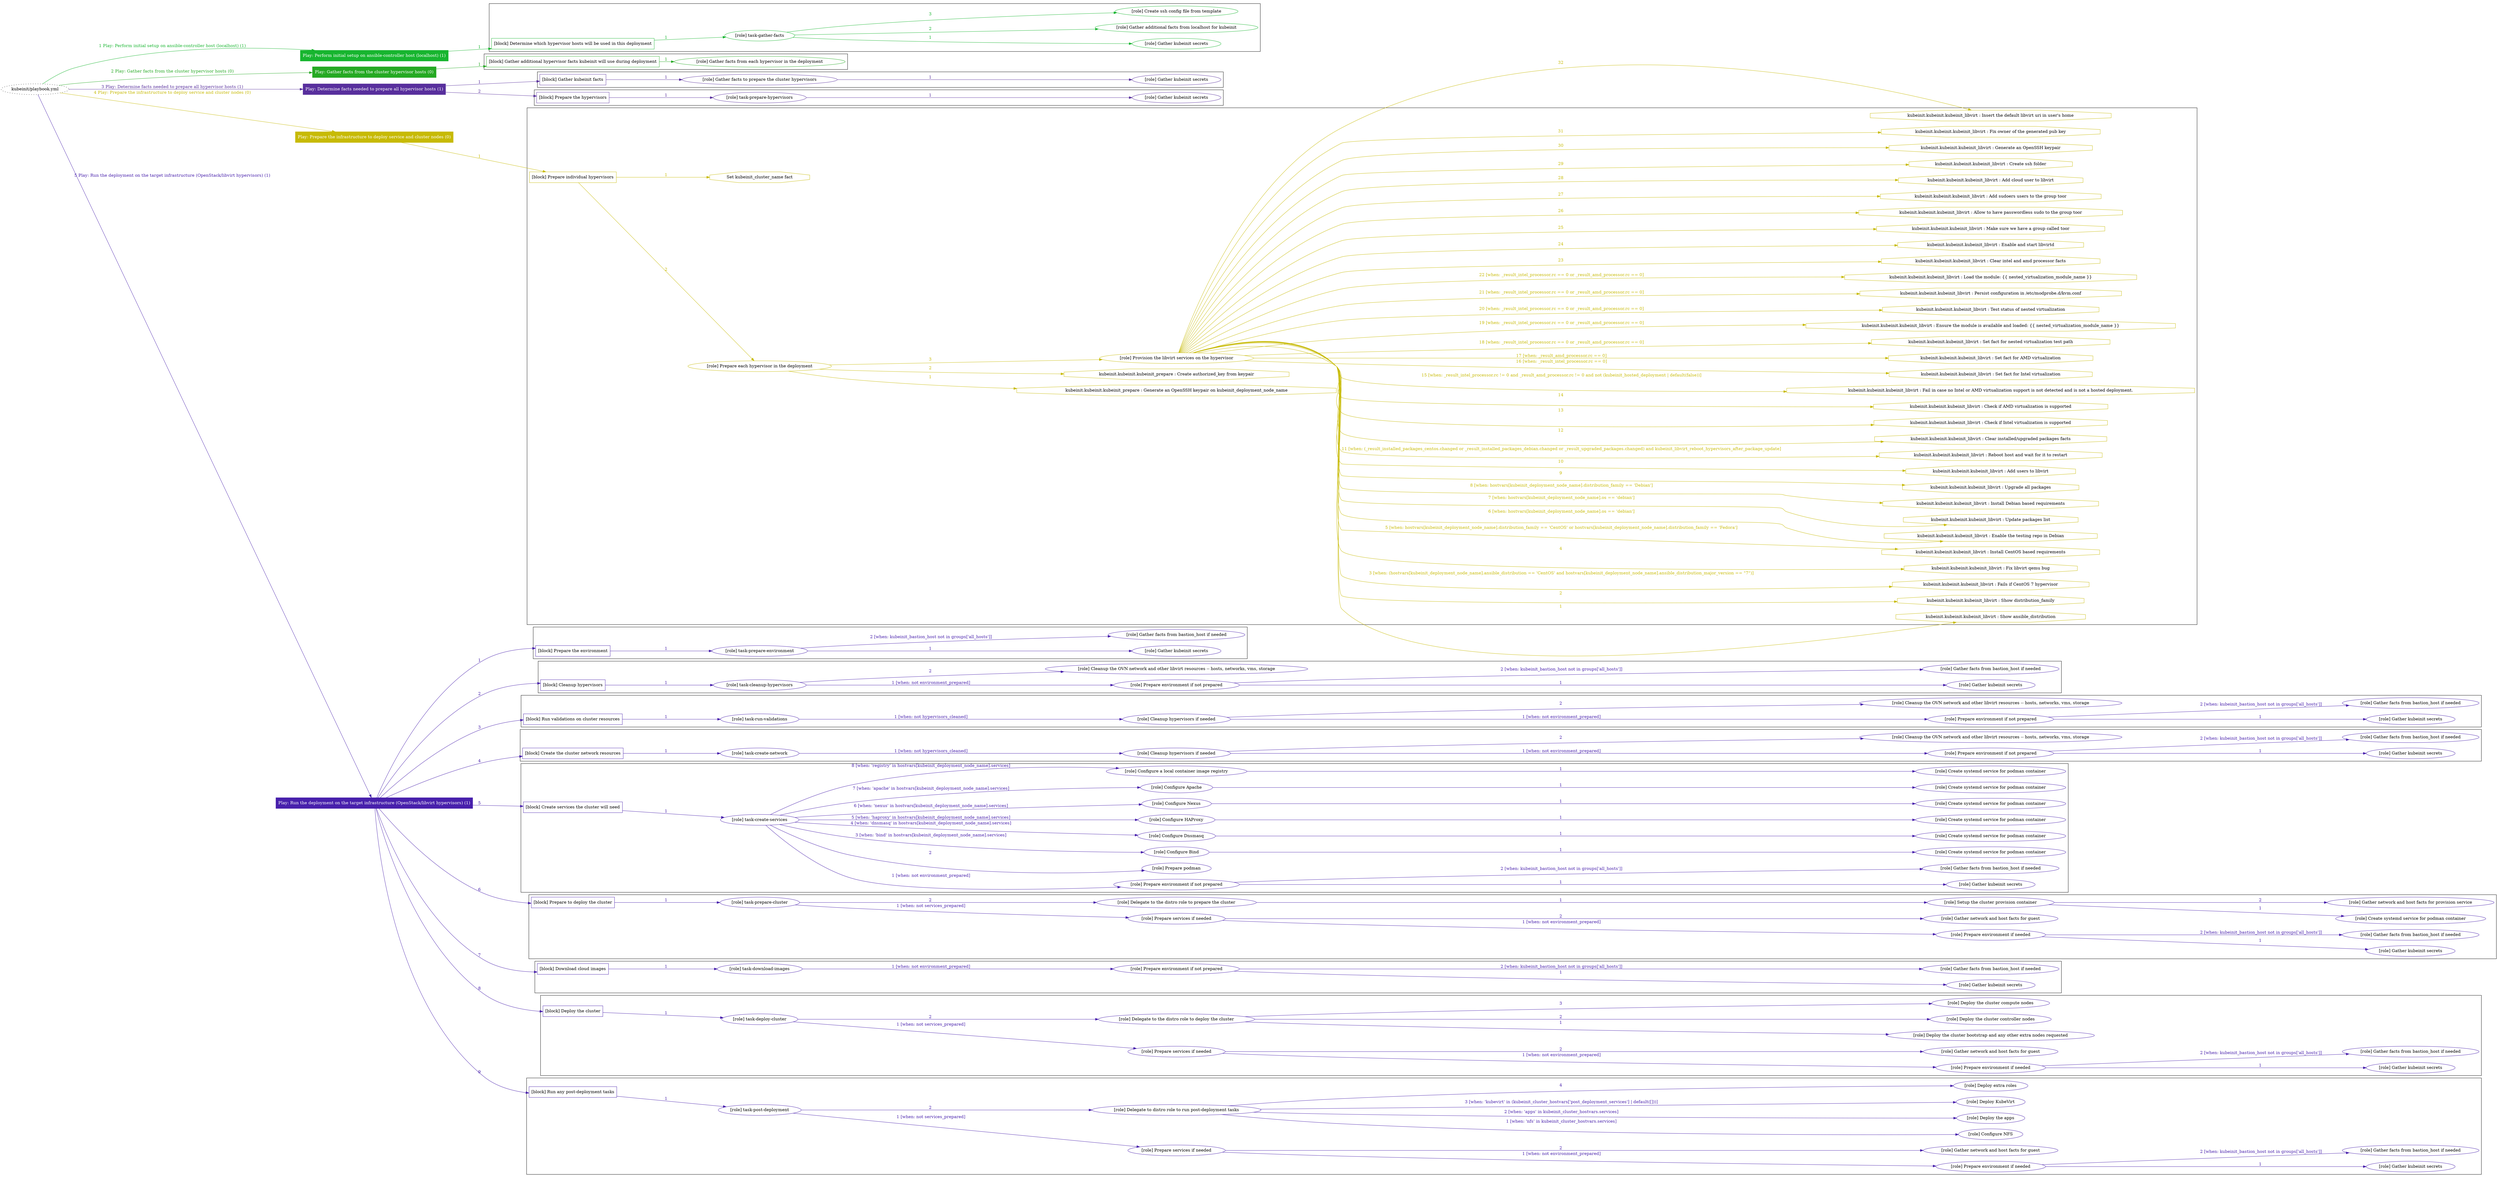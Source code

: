 digraph {
	graph [concentrate=true ordering=in rankdir=LR ratio=fill]
	edge [esep=5 sep=10]
	"kubeinit/playbook.yml" [URL="/home/runner/work/kubeinit/kubeinit/kubeinit/playbook.yml" id=playbook_66ae6f13 style=dotted]
	"kubeinit/playbook.yml" -> play_48082642 [label="1 Play: Perform initial setup on ansible-controller host (localhost) (1)" color="#17b52f" fontcolor="#17b52f" id=edge_play_48082642 labeltooltip="1 Play: Perform initial setup on ansible-controller host (localhost) (1)" tooltip="1 Play: Perform initial setup on ansible-controller host (localhost) (1)"]
	subgraph "Play: Perform initial setup on ansible-controller host (localhost) (1)" {
		play_48082642 [label="Play: Perform initial setup on ansible-controller host (localhost) (1)" URL="/home/runner/work/kubeinit/kubeinit/kubeinit/playbook.yml" color="#17b52f" fontcolor="#ffffff" id=play_48082642 shape=box style=filled tooltip=localhost]
		play_48082642 -> block_2ab8d8fc [label=1 color="#17b52f" fontcolor="#17b52f" id=edge_block_2ab8d8fc labeltooltip=1 tooltip=1]
		subgraph cluster_block_2ab8d8fc {
			block_2ab8d8fc [label="[block] Determine which hypervisor hosts will be used in this deployment" URL="/home/runner/work/kubeinit/kubeinit/kubeinit/playbook.yml" color="#17b52f" id=block_2ab8d8fc labeltooltip="Determine which hypervisor hosts will be used in this deployment" shape=box tooltip="Determine which hypervisor hosts will be used in this deployment"]
			block_2ab8d8fc -> role_b7639bf4 [label="1 " color="#17b52f" fontcolor="#17b52f" id=edge_role_b7639bf4 labeltooltip="1 " tooltip="1 "]
			subgraph "task-gather-facts" {
				role_b7639bf4 [label="[role] task-gather-facts" URL="/home/runner/work/kubeinit/kubeinit/kubeinit/playbook.yml" color="#17b52f" id=role_b7639bf4 tooltip="task-gather-facts"]
				role_b7639bf4 -> role_43fc44ef [label="1 " color="#17b52f" fontcolor="#17b52f" id=edge_role_43fc44ef labeltooltip="1 " tooltip="1 "]
				subgraph "Gather kubeinit secrets" {
					role_43fc44ef [label="[role] Gather kubeinit secrets" URL="/home/runner/.ansible/collections/ansible_collections/kubeinit/kubeinit/roles/kubeinit_prepare/tasks/build_hypervisors_group.yml" color="#17b52f" id=role_43fc44ef tooltip="Gather kubeinit secrets"]
				}
				role_b7639bf4 -> role_9e3dd78d [label="2 " color="#17b52f" fontcolor="#17b52f" id=edge_role_9e3dd78d labeltooltip="2 " tooltip="2 "]
				subgraph "Gather additional facts from localhost for kubeinit" {
					role_9e3dd78d [label="[role] Gather additional facts from localhost for kubeinit" URL="/home/runner/.ansible/collections/ansible_collections/kubeinit/kubeinit/roles/kubeinit_prepare/tasks/build_hypervisors_group.yml" color="#17b52f" id=role_9e3dd78d tooltip="Gather additional facts from localhost for kubeinit"]
				}
				role_b7639bf4 -> role_12bfaed8 [label="3 " color="#17b52f" fontcolor="#17b52f" id=edge_role_12bfaed8 labeltooltip="3 " tooltip="3 "]
				subgraph "Create ssh config file from template" {
					role_12bfaed8 [label="[role] Create ssh config file from template" URL="/home/runner/.ansible/collections/ansible_collections/kubeinit/kubeinit/roles/kubeinit_prepare/tasks/build_hypervisors_group.yml" color="#17b52f" id=role_12bfaed8 tooltip="Create ssh config file from template"]
				}
			}
		}
	}
	"kubeinit/playbook.yml" -> play_1b7c6b4b [label="2 Play: Gather facts from the cluster hypervisor hosts (0)" color="#25a923" fontcolor="#25a923" id=edge_play_1b7c6b4b labeltooltip="2 Play: Gather facts from the cluster hypervisor hosts (0)" tooltip="2 Play: Gather facts from the cluster hypervisor hosts (0)"]
	subgraph "Play: Gather facts from the cluster hypervisor hosts (0)" {
		play_1b7c6b4b [label="Play: Gather facts from the cluster hypervisor hosts (0)" URL="/home/runner/work/kubeinit/kubeinit/kubeinit/playbook.yml" color="#25a923" fontcolor="#ffffff" id=play_1b7c6b4b shape=box style=filled tooltip="Play: Gather facts from the cluster hypervisor hosts (0)"]
		play_1b7c6b4b -> block_70c1ba28 [label=1 color="#25a923" fontcolor="#25a923" id=edge_block_70c1ba28 labeltooltip=1 tooltip=1]
		subgraph cluster_block_70c1ba28 {
			block_70c1ba28 [label="[block] Gather additional hypervisor facts kubeinit will use during deployment" URL="/home/runner/work/kubeinit/kubeinit/kubeinit/playbook.yml" color="#25a923" id=block_70c1ba28 labeltooltip="Gather additional hypervisor facts kubeinit will use during deployment" shape=box tooltip="Gather additional hypervisor facts kubeinit will use during deployment"]
			block_70c1ba28 -> role_36f8f74f [label="1 " color="#25a923" fontcolor="#25a923" id=edge_role_36f8f74f labeltooltip="1 " tooltip="1 "]
			subgraph "Gather facts from each hypervisor in the deployment" {
				role_36f8f74f [label="[role] Gather facts from each hypervisor in the deployment" URL="/home/runner/work/kubeinit/kubeinit/kubeinit/playbook.yml" color="#25a923" id=role_36f8f74f tooltip="Gather facts from each hypervisor in the deployment"]
			}
		}
	}
	"kubeinit/playbook.yml" -> play_f5302e80 [label="3 Play: Determine facts needed to prepare all hypervisor hosts (1)" color="#582f9d" fontcolor="#582f9d" id=edge_play_f5302e80 labeltooltip="3 Play: Determine facts needed to prepare all hypervisor hosts (1)" tooltip="3 Play: Determine facts needed to prepare all hypervisor hosts (1)"]
	subgraph "Play: Determine facts needed to prepare all hypervisor hosts (1)" {
		play_f5302e80 [label="Play: Determine facts needed to prepare all hypervisor hosts (1)" URL="/home/runner/work/kubeinit/kubeinit/kubeinit/playbook.yml" color="#582f9d" fontcolor="#ffffff" id=play_f5302e80 shape=box style=filled tooltip=localhost]
		play_f5302e80 -> block_0b84402d [label=1 color="#582f9d" fontcolor="#582f9d" id=edge_block_0b84402d labeltooltip=1 tooltip=1]
		subgraph cluster_block_0b84402d {
			block_0b84402d [label="[block] Gather kubeinit facts" URL="/home/runner/work/kubeinit/kubeinit/kubeinit/playbook.yml" color="#582f9d" id=block_0b84402d labeltooltip="Gather kubeinit facts" shape=box tooltip="Gather kubeinit facts"]
			block_0b84402d -> role_07a7ecbc [label="1 " color="#582f9d" fontcolor="#582f9d" id=edge_role_07a7ecbc labeltooltip="1 " tooltip="1 "]
			subgraph "Gather facts to prepare the cluster hypervisors" {
				role_07a7ecbc [label="[role] Gather facts to prepare the cluster hypervisors" URL="/home/runner/work/kubeinit/kubeinit/kubeinit/playbook.yml" color="#582f9d" id=role_07a7ecbc tooltip="Gather facts to prepare the cluster hypervisors"]
				role_07a7ecbc -> role_2c8131b2 [label="1 " color="#582f9d" fontcolor="#582f9d" id=edge_role_2c8131b2 labeltooltip="1 " tooltip="1 "]
				subgraph "Gather kubeinit secrets" {
					role_2c8131b2 [label="[role] Gather kubeinit secrets" URL="/home/runner/.ansible/collections/ansible_collections/kubeinit/kubeinit/roles/kubeinit_prepare/tasks/gather_kubeinit_facts.yml" color="#582f9d" id=role_2c8131b2 tooltip="Gather kubeinit secrets"]
				}
			}
		}
		play_f5302e80 -> block_f545b631 [label=2 color="#582f9d" fontcolor="#582f9d" id=edge_block_f545b631 labeltooltip=2 tooltip=2]
		subgraph cluster_block_f545b631 {
			block_f545b631 [label="[block] Prepare the hypervisors" URL="/home/runner/work/kubeinit/kubeinit/kubeinit/playbook.yml" color="#582f9d" id=block_f545b631 labeltooltip="Prepare the hypervisors" shape=box tooltip="Prepare the hypervisors"]
			block_f545b631 -> role_03b4e72d [label="1 " color="#582f9d" fontcolor="#582f9d" id=edge_role_03b4e72d labeltooltip="1 " tooltip="1 "]
			subgraph "task-prepare-hypervisors" {
				role_03b4e72d [label="[role] task-prepare-hypervisors" URL="/home/runner/work/kubeinit/kubeinit/kubeinit/playbook.yml" color="#582f9d" id=role_03b4e72d tooltip="task-prepare-hypervisors"]
				role_03b4e72d -> role_2c3fe329 [label="1 " color="#582f9d" fontcolor="#582f9d" id=edge_role_2c3fe329 labeltooltip="1 " tooltip="1 "]
				subgraph "Gather kubeinit secrets" {
					role_2c3fe329 [label="[role] Gather kubeinit secrets" URL="/home/runner/.ansible/collections/ansible_collections/kubeinit/kubeinit/roles/kubeinit_prepare/tasks/gather_kubeinit_facts.yml" color="#582f9d" id=role_2c3fe329 tooltip="Gather kubeinit secrets"]
				}
			}
		}
	}
	"kubeinit/playbook.yml" -> play_2bbdb2a0 [label="4 Play: Prepare the infrastructure to deploy service and cluster nodes (0)" color="#c7ba05" fontcolor="#c7ba05" id=edge_play_2bbdb2a0 labeltooltip="4 Play: Prepare the infrastructure to deploy service and cluster nodes (0)" tooltip="4 Play: Prepare the infrastructure to deploy service and cluster nodes (0)"]
	subgraph "Play: Prepare the infrastructure to deploy service and cluster nodes (0)" {
		play_2bbdb2a0 [label="Play: Prepare the infrastructure to deploy service and cluster nodes (0)" URL="/home/runner/work/kubeinit/kubeinit/kubeinit/playbook.yml" color="#c7ba05" fontcolor="#ffffff" id=play_2bbdb2a0 shape=box style=filled tooltip="Play: Prepare the infrastructure to deploy service and cluster nodes (0)"]
		play_2bbdb2a0 -> block_487685f0 [label=1 color="#c7ba05" fontcolor="#c7ba05" id=edge_block_487685f0 labeltooltip=1 tooltip=1]
		subgraph cluster_block_487685f0 {
			block_487685f0 [label="[block] Prepare individual hypervisors" URL="/home/runner/work/kubeinit/kubeinit/kubeinit/playbook.yml" color="#c7ba05" id=block_487685f0 labeltooltip="Prepare individual hypervisors" shape=box tooltip="Prepare individual hypervisors"]
			block_487685f0 -> role_25168513 [label="2 " color="#c7ba05" fontcolor="#c7ba05" id=edge_role_25168513 labeltooltip="2 " tooltip="2 "]
			subgraph "Prepare each hypervisor in the deployment" {
				role_25168513 [label="[role] Prepare each hypervisor in the deployment" URL="/home/runner/work/kubeinit/kubeinit/kubeinit/playbook.yml" color="#c7ba05" id=role_25168513 tooltip="Prepare each hypervisor in the deployment"]
				task_c00d2d2f [label="kubeinit.kubeinit.kubeinit_prepare : Generate an OpenSSH keypair on kubeinit_deployment_node_name" URL="/home/runner/.ansible/collections/ansible_collections/kubeinit/kubeinit/roles/kubeinit_prepare/tasks/prepare_hypervisor.yml" color="#c7ba05" id=task_c00d2d2f shape=octagon tooltip="kubeinit.kubeinit.kubeinit_prepare : Generate an OpenSSH keypair on kubeinit_deployment_node_name"]
				role_25168513 -> task_c00d2d2f [label="1 " color="#c7ba05" fontcolor="#c7ba05" id=edge_task_c00d2d2f labeltooltip="1 " tooltip="1 "]
				task_7a2ed008 [label="kubeinit.kubeinit.kubeinit_prepare : Create authorized_key from keypair" URL="/home/runner/.ansible/collections/ansible_collections/kubeinit/kubeinit/roles/kubeinit_prepare/tasks/prepare_hypervisor.yml" color="#c7ba05" id=task_7a2ed008 shape=octagon tooltip="kubeinit.kubeinit.kubeinit_prepare : Create authorized_key from keypair"]
				role_25168513 -> task_7a2ed008 [label="2 " color="#c7ba05" fontcolor="#c7ba05" id=edge_task_7a2ed008 labeltooltip="2 " tooltip="2 "]
				role_25168513 -> role_d5f3ed9b [label="3 " color="#c7ba05" fontcolor="#c7ba05" id=edge_role_d5f3ed9b labeltooltip="3 " tooltip="3 "]
				subgraph "Provision the libvirt services on the hypervisor" {
					role_d5f3ed9b [label="[role] Provision the libvirt services on the hypervisor" URL="/home/runner/.ansible/collections/ansible_collections/kubeinit/kubeinit/roles/kubeinit_prepare/tasks/prepare_hypervisor.yml" color="#c7ba05" id=role_d5f3ed9b tooltip="Provision the libvirt services on the hypervisor"]
					task_6d267c3b [label="kubeinit.kubeinit.kubeinit_libvirt : Show ansible_distribution" URL="/home/runner/.ansible/collections/ansible_collections/kubeinit/kubeinit/roles/kubeinit_libvirt/tasks/main.yml" color="#c7ba05" id=task_6d267c3b shape=octagon tooltip="kubeinit.kubeinit.kubeinit_libvirt : Show ansible_distribution"]
					role_d5f3ed9b -> task_6d267c3b [label="1 " color="#c7ba05" fontcolor="#c7ba05" id=edge_task_6d267c3b labeltooltip="1 " tooltip="1 "]
					task_70af2d64 [label="kubeinit.kubeinit.kubeinit_libvirt : Show distribution_family" URL="/home/runner/.ansible/collections/ansible_collections/kubeinit/kubeinit/roles/kubeinit_libvirt/tasks/main.yml" color="#c7ba05" id=task_70af2d64 shape=octagon tooltip="kubeinit.kubeinit.kubeinit_libvirt : Show distribution_family"]
					role_d5f3ed9b -> task_70af2d64 [label="2 " color="#c7ba05" fontcolor="#c7ba05" id=edge_task_70af2d64 labeltooltip="2 " tooltip="2 "]
					task_5cd27205 [label="kubeinit.kubeinit.kubeinit_libvirt : Fails if CentOS 7 hypervisor" URL="/home/runner/.ansible/collections/ansible_collections/kubeinit/kubeinit/roles/kubeinit_libvirt/tasks/main.yml" color="#c7ba05" id=task_5cd27205 shape=octagon tooltip="kubeinit.kubeinit.kubeinit_libvirt : Fails if CentOS 7 hypervisor"]
					role_d5f3ed9b -> task_5cd27205 [label="3 [when: (hostvars[kubeinit_deployment_node_name].ansible_distribution == 'CentOS' and hostvars[kubeinit_deployment_node_name].ansible_distribution_major_version == \"7\")]" color="#c7ba05" fontcolor="#c7ba05" id=edge_task_5cd27205 labeltooltip="3 [when: (hostvars[kubeinit_deployment_node_name].ansible_distribution == 'CentOS' and hostvars[kubeinit_deployment_node_name].ansible_distribution_major_version == \"7\")]" tooltip="3 [when: (hostvars[kubeinit_deployment_node_name].ansible_distribution == 'CentOS' and hostvars[kubeinit_deployment_node_name].ansible_distribution_major_version == \"7\")]"]
					task_fa8bb585 [label="kubeinit.kubeinit.kubeinit_libvirt : Fix libvirt qemu bug" URL="/home/runner/.ansible/collections/ansible_collections/kubeinit/kubeinit/roles/kubeinit_libvirt/tasks/main.yml" color="#c7ba05" id=task_fa8bb585 shape=octagon tooltip="kubeinit.kubeinit.kubeinit_libvirt : Fix libvirt qemu bug"]
					role_d5f3ed9b -> task_fa8bb585 [label="4 " color="#c7ba05" fontcolor="#c7ba05" id=edge_task_fa8bb585 labeltooltip="4 " tooltip="4 "]
					task_1e1f0e91 [label="kubeinit.kubeinit.kubeinit_libvirt : Install CentOS based requirements" URL="/home/runner/.ansible/collections/ansible_collections/kubeinit/kubeinit/roles/kubeinit_libvirt/tasks/main.yml" color="#c7ba05" id=task_1e1f0e91 shape=octagon tooltip="kubeinit.kubeinit.kubeinit_libvirt : Install CentOS based requirements"]
					role_d5f3ed9b -> task_1e1f0e91 [label="5 [when: hostvars[kubeinit_deployment_node_name].distribution_family == 'CentOS' or hostvars[kubeinit_deployment_node_name].distribution_family == 'Fedora']" color="#c7ba05" fontcolor="#c7ba05" id=edge_task_1e1f0e91 labeltooltip="5 [when: hostvars[kubeinit_deployment_node_name].distribution_family == 'CentOS' or hostvars[kubeinit_deployment_node_name].distribution_family == 'Fedora']" tooltip="5 [when: hostvars[kubeinit_deployment_node_name].distribution_family == 'CentOS' or hostvars[kubeinit_deployment_node_name].distribution_family == 'Fedora']"]
					task_05196f2c [label="kubeinit.kubeinit.kubeinit_libvirt : Enable the testing repo in Debian" URL="/home/runner/.ansible/collections/ansible_collections/kubeinit/kubeinit/roles/kubeinit_libvirt/tasks/main.yml" color="#c7ba05" id=task_05196f2c shape=octagon tooltip="kubeinit.kubeinit.kubeinit_libvirt : Enable the testing repo in Debian"]
					role_d5f3ed9b -> task_05196f2c [label="6 [when: hostvars[kubeinit_deployment_node_name].os == 'debian']" color="#c7ba05" fontcolor="#c7ba05" id=edge_task_05196f2c labeltooltip="6 [when: hostvars[kubeinit_deployment_node_name].os == 'debian']" tooltip="6 [when: hostvars[kubeinit_deployment_node_name].os == 'debian']"]
					task_7ca3f85f [label="kubeinit.kubeinit.kubeinit_libvirt : Update packages list" URL="/home/runner/.ansible/collections/ansible_collections/kubeinit/kubeinit/roles/kubeinit_libvirt/tasks/main.yml" color="#c7ba05" id=task_7ca3f85f shape=octagon tooltip="kubeinit.kubeinit.kubeinit_libvirt : Update packages list"]
					role_d5f3ed9b -> task_7ca3f85f [label="7 [when: hostvars[kubeinit_deployment_node_name].os == 'debian']" color="#c7ba05" fontcolor="#c7ba05" id=edge_task_7ca3f85f labeltooltip="7 [when: hostvars[kubeinit_deployment_node_name].os == 'debian']" tooltip="7 [when: hostvars[kubeinit_deployment_node_name].os == 'debian']"]
					task_2bb4cada [label="kubeinit.kubeinit.kubeinit_libvirt : Install Debian based requirements" URL="/home/runner/.ansible/collections/ansible_collections/kubeinit/kubeinit/roles/kubeinit_libvirt/tasks/main.yml" color="#c7ba05" id=task_2bb4cada shape=octagon tooltip="kubeinit.kubeinit.kubeinit_libvirt : Install Debian based requirements"]
					role_d5f3ed9b -> task_2bb4cada [label="8 [when: hostvars[kubeinit_deployment_node_name].distribution_family == 'Debian']" color="#c7ba05" fontcolor="#c7ba05" id=edge_task_2bb4cada labeltooltip="8 [when: hostvars[kubeinit_deployment_node_name].distribution_family == 'Debian']" tooltip="8 [when: hostvars[kubeinit_deployment_node_name].distribution_family == 'Debian']"]
					task_be129d0c [label="kubeinit.kubeinit.kubeinit_libvirt : Upgrade all packages" URL="/home/runner/.ansible/collections/ansible_collections/kubeinit/kubeinit/roles/kubeinit_libvirt/tasks/main.yml" color="#c7ba05" id=task_be129d0c shape=octagon tooltip="kubeinit.kubeinit.kubeinit_libvirt : Upgrade all packages"]
					role_d5f3ed9b -> task_be129d0c [label="9 " color="#c7ba05" fontcolor="#c7ba05" id=edge_task_be129d0c labeltooltip="9 " tooltip="9 "]
					task_71c14cff [label="kubeinit.kubeinit.kubeinit_libvirt : Add users to libvirt" URL="/home/runner/.ansible/collections/ansible_collections/kubeinit/kubeinit/roles/kubeinit_libvirt/tasks/main.yml" color="#c7ba05" id=task_71c14cff shape=octagon tooltip="kubeinit.kubeinit.kubeinit_libvirt : Add users to libvirt"]
					role_d5f3ed9b -> task_71c14cff [label="10 " color="#c7ba05" fontcolor="#c7ba05" id=edge_task_71c14cff labeltooltip="10 " tooltip="10 "]
					task_e2955c80 [label="kubeinit.kubeinit.kubeinit_libvirt : Reboot host and wait for it to restart" URL="/home/runner/.ansible/collections/ansible_collections/kubeinit/kubeinit/roles/kubeinit_libvirt/tasks/main.yml" color="#c7ba05" id=task_e2955c80 shape=octagon tooltip="kubeinit.kubeinit.kubeinit_libvirt : Reboot host and wait for it to restart"]
					role_d5f3ed9b -> task_e2955c80 [label="11 [when: (_result_installed_packages_centos.changed or _result_installed_packages_debian.changed or _result_upgraded_packages.changed) and kubeinit_libvirt_reboot_hypervisors_after_package_update]" color="#c7ba05" fontcolor="#c7ba05" id=edge_task_e2955c80 labeltooltip="11 [when: (_result_installed_packages_centos.changed or _result_installed_packages_debian.changed or _result_upgraded_packages.changed) and kubeinit_libvirt_reboot_hypervisors_after_package_update]" tooltip="11 [when: (_result_installed_packages_centos.changed or _result_installed_packages_debian.changed or _result_upgraded_packages.changed) and kubeinit_libvirt_reboot_hypervisors_after_package_update]"]
					task_cb9b5c78 [label="kubeinit.kubeinit.kubeinit_libvirt : Clear installed/upgraded packages facts" URL="/home/runner/.ansible/collections/ansible_collections/kubeinit/kubeinit/roles/kubeinit_libvirt/tasks/main.yml" color="#c7ba05" id=task_cb9b5c78 shape=octagon tooltip="kubeinit.kubeinit.kubeinit_libvirt : Clear installed/upgraded packages facts"]
					role_d5f3ed9b -> task_cb9b5c78 [label="12 " color="#c7ba05" fontcolor="#c7ba05" id=edge_task_cb9b5c78 labeltooltip="12 " tooltip="12 "]
					task_38b2f68f [label="kubeinit.kubeinit.kubeinit_libvirt : Check if Intel virtualization is supported" URL="/home/runner/.ansible/collections/ansible_collections/kubeinit/kubeinit/roles/kubeinit_libvirt/tasks/main.yml" color="#c7ba05" id=task_38b2f68f shape=octagon tooltip="kubeinit.kubeinit.kubeinit_libvirt : Check if Intel virtualization is supported"]
					role_d5f3ed9b -> task_38b2f68f [label="13 " color="#c7ba05" fontcolor="#c7ba05" id=edge_task_38b2f68f labeltooltip="13 " tooltip="13 "]
					task_1f571a91 [label="kubeinit.kubeinit.kubeinit_libvirt : Check if AMD virtualization is supported" URL="/home/runner/.ansible/collections/ansible_collections/kubeinit/kubeinit/roles/kubeinit_libvirt/tasks/main.yml" color="#c7ba05" id=task_1f571a91 shape=octagon tooltip="kubeinit.kubeinit.kubeinit_libvirt : Check if AMD virtualization is supported"]
					role_d5f3ed9b -> task_1f571a91 [label="14 " color="#c7ba05" fontcolor="#c7ba05" id=edge_task_1f571a91 labeltooltip="14 " tooltip="14 "]
					task_bd61a656 [label="kubeinit.kubeinit.kubeinit_libvirt : Fail in case no Intel or AMD virtualization support is not detected and is not a hosted deployment." URL="/home/runner/.ansible/collections/ansible_collections/kubeinit/kubeinit/roles/kubeinit_libvirt/tasks/main.yml" color="#c7ba05" id=task_bd61a656 shape=octagon tooltip="kubeinit.kubeinit.kubeinit_libvirt : Fail in case no Intel or AMD virtualization support is not detected and is not a hosted deployment."]
					role_d5f3ed9b -> task_bd61a656 [label="15 [when: _result_intel_processor.rc != 0 and _result_amd_processor.rc != 0 and not (kubeinit_hosted_deployment | default(false))]" color="#c7ba05" fontcolor="#c7ba05" id=edge_task_bd61a656 labeltooltip="15 [when: _result_intel_processor.rc != 0 and _result_amd_processor.rc != 0 and not (kubeinit_hosted_deployment | default(false))]" tooltip="15 [when: _result_intel_processor.rc != 0 and _result_amd_processor.rc != 0 and not (kubeinit_hosted_deployment | default(false))]"]
					task_2beec6c2 [label="kubeinit.kubeinit.kubeinit_libvirt : Set fact for Intel virtualization" URL="/home/runner/.ansible/collections/ansible_collections/kubeinit/kubeinit/roles/kubeinit_libvirt/tasks/main.yml" color="#c7ba05" id=task_2beec6c2 shape=octagon tooltip="kubeinit.kubeinit.kubeinit_libvirt : Set fact for Intel virtualization"]
					role_d5f3ed9b -> task_2beec6c2 [label="16 [when: _result_intel_processor.rc == 0]" color="#c7ba05" fontcolor="#c7ba05" id=edge_task_2beec6c2 labeltooltip="16 [when: _result_intel_processor.rc == 0]" tooltip="16 [when: _result_intel_processor.rc == 0]"]
					task_5f7353f6 [label="kubeinit.kubeinit.kubeinit_libvirt : Set fact for AMD virtualization" URL="/home/runner/.ansible/collections/ansible_collections/kubeinit/kubeinit/roles/kubeinit_libvirt/tasks/main.yml" color="#c7ba05" id=task_5f7353f6 shape=octagon tooltip="kubeinit.kubeinit.kubeinit_libvirt : Set fact for AMD virtualization"]
					role_d5f3ed9b -> task_5f7353f6 [label="17 [when: _result_amd_processor.rc == 0]" color="#c7ba05" fontcolor="#c7ba05" id=edge_task_5f7353f6 labeltooltip="17 [when: _result_amd_processor.rc == 0]" tooltip="17 [when: _result_amd_processor.rc == 0]"]
					task_656b657c [label="kubeinit.kubeinit.kubeinit_libvirt : Set fact for nested virtualization test path" URL="/home/runner/.ansible/collections/ansible_collections/kubeinit/kubeinit/roles/kubeinit_libvirt/tasks/main.yml" color="#c7ba05" id=task_656b657c shape=octagon tooltip="kubeinit.kubeinit.kubeinit_libvirt : Set fact for nested virtualization test path"]
					role_d5f3ed9b -> task_656b657c [label="18 [when: _result_intel_processor.rc == 0 or _result_amd_processor.rc == 0]" color="#c7ba05" fontcolor="#c7ba05" id=edge_task_656b657c labeltooltip="18 [when: _result_intel_processor.rc == 0 or _result_amd_processor.rc == 0]" tooltip="18 [when: _result_intel_processor.rc == 0 or _result_amd_processor.rc == 0]"]
					task_a0c2c950 [label="kubeinit.kubeinit.kubeinit_libvirt : Ensure the module is available and loaded: {{ nested_virtualization_module_name }}" URL="/home/runner/.ansible/collections/ansible_collections/kubeinit/kubeinit/roles/kubeinit_libvirt/tasks/main.yml" color="#c7ba05" id=task_a0c2c950 shape=octagon tooltip="kubeinit.kubeinit.kubeinit_libvirt : Ensure the module is available and loaded: {{ nested_virtualization_module_name }}"]
					role_d5f3ed9b -> task_a0c2c950 [label="19 [when: _result_intel_processor.rc == 0 or _result_amd_processor.rc == 0]" color="#c7ba05" fontcolor="#c7ba05" id=edge_task_a0c2c950 labeltooltip="19 [when: _result_intel_processor.rc == 0 or _result_amd_processor.rc == 0]" tooltip="19 [when: _result_intel_processor.rc == 0 or _result_amd_processor.rc == 0]"]
					task_6d2221a3 [label="kubeinit.kubeinit.kubeinit_libvirt : Test status of nested virtualization" URL="/home/runner/.ansible/collections/ansible_collections/kubeinit/kubeinit/roles/kubeinit_libvirt/tasks/main.yml" color="#c7ba05" id=task_6d2221a3 shape=octagon tooltip="kubeinit.kubeinit.kubeinit_libvirt : Test status of nested virtualization"]
					role_d5f3ed9b -> task_6d2221a3 [label="20 [when: _result_intel_processor.rc == 0 or _result_amd_processor.rc == 0]" color="#c7ba05" fontcolor="#c7ba05" id=edge_task_6d2221a3 labeltooltip="20 [when: _result_intel_processor.rc == 0 or _result_amd_processor.rc == 0]" tooltip="20 [when: _result_intel_processor.rc == 0 or _result_amd_processor.rc == 0]"]
					task_c6315bbc [label="kubeinit.kubeinit.kubeinit_libvirt : Persist configuration in /etc/modprobe.d/kvm.conf" URL="/home/runner/.ansible/collections/ansible_collections/kubeinit/kubeinit/roles/kubeinit_libvirt/tasks/main.yml" color="#c7ba05" id=task_c6315bbc shape=octagon tooltip="kubeinit.kubeinit.kubeinit_libvirt : Persist configuration in /etc/modprobe.d/kvm.conf"]
					role_d5f3ed9b -> task_c6315bbc [label="21 [when: _result_intel_processor.rc == 0 or _result_amd_processor.rc == 0]" color="#c7ba05" fontcolor="#c7ba05" id=edge_task_c6315bbc labeltooltip="21 [when: _result_intel_processor.rc == 0 or _result_amd_processor.rc == 0]" tooltip="21 [when: _result_intel_processor.rc == 0 or _result_amd_processor.rc == 0]"]
					task_2296c725 [label="kubeinit.kubeinit.kubeinit_libvirt : Load the module: {{ nested_virtualization_module_name }}" URL="/home/runner/.ansible/collections/ansible_collections/kubeinit/kubeinit/roles/kubeinit_libvirt/tasks/main.yml" color="#c7ba05" id=task_2296c725 shape=octagon tooltip="kubeinit.kubeinit.kubeinit_libvirt : Load the module: {{ nested_virtualization_module_name }}"]
					role_d5f3ed9b -> task_2296c725 [label="22 [when: _result_intel_processor.rc == 0 or _result_amd_processor.rc == 0]" color="#c7ba05" fontcolor="#c7ba05" id=edge_task_2296c725 labeltooltip="22 [when: _result_intel_processor.rc == 0 or _result_amd_processor.rc == 0]" tooltip="22 [when: _result_intel_processor.rc == 0 or _result_amd_processor.rc == 0]"]
					task_18e16868 [label="kubeinit.kubeinit.kubeinit_libvirt : Clear intel and amd processor facts" URL="/home/runner/.ansible/collections/ansible_collections/kubeinit/kubeinit/roles/kubeinit_libvirt/tasks/main.yml" color="#c7ba05" id=task_18e16868 shape=octagon tooltip="kubeinit.kubeinit.kubeinit_libvirt : Clear intel and amd processor facts"]
					role_d5f3ed9b -> task_18e16868 [label="23 " color="#c7ba05" fontcolor="#c7ba05" id=edge_task_18e16868 labeltooltip="23 " tooltip="23 "]
					task_86b98c22 [label="kubeinit.kubeinit.kubeinit_libvirt : Enable and start libvirtd" URL="/home/runner/.ansible/collections/ansible_collections/kubeinit/kubeinit/roles/kubeinit_libvirt/tasks/main.yml" color="#c7ba05" id=task_86b98c22 shape=octagon tooltip="kubeinit.kubeinit.kubeinit_libvirt : Enable and start libvirtd"]
					role_d5f3ed9b -> task_86b98c22 [label="24 " color="#c7ba05" fontcolor="#c7ba05" id=edge_task_86b98c22 labeltooltip="24 " tooltip="24 "]
					task_25172d4e [label="kubeinit.kubeinit.kubeinit_libvirt : Make sure we have a group called toor" URL="/home/runner/.ansible/collections/ansible_collections/kubeinit/kubeinit/roles/kubeinit_libvirt/tasks/60_create_cloud_user.yml" color="#c7ba05" id=task_25172d4e shape=octagon tooltip="kubeinit.kubeinit.kubeinit_libvirt : Make sure we have a group called toor"]
					role_d5f3ed9b -> task_25172d4e [label="25 " color="#c7ba05" fontcolor="#c7ba05" id=edge_task_25172d4e labeltooltip="25 " tooltip="25 "]
					task_367b34db [label="kubeinit.kubeinit.kubeinit_libvirt : Allow to have passwordless sudo to the group toor" URL="/home/runner/.ansible/collections/ansible_collections/kubeinit/kubeinit/roles/kubeinit_libvirt/tasks/60_create_cloud_user.yml" color="#c7ba05" id=task_367b34db shape=octagon tooltip="kubeinit.kubeinit.kubeinit_libvirt : Allow to have passwordless sudo to the group toor"]
					role_d5f3ed9b -> task_367b34db [label="26 " color="#c7ba05" fontcolor="#c7ba05" id=edge_task_367b34db labeltooltip="26 " tooltip="26 "]
					task_579570f4 [label="kubeinit.kubeinit.kubeinit_libvirt : Add sudoers users to the group toor" URL="/home/runner/.ansible/collections/ansible_collections/kubeinit/kubeinit/roles/kubeinit_libvirt/tasks/60_create_cloud_user.yml" color="#c7ba05" id=task_579570f4 shape=octagon tooltip="kubeinit.kubeinit.kubeinit_libvirt : Add sudoers users to the group toor"]
					role_d5f3ed9b -> task_579570f4 [label="27 " color="#c7ba05" fontcolor="#c7ba05" id=edge_task_579570f4 labeltooltip="27 " tooltip="27 "]
					task_262b9e08 [label="kubeinit.kubeinit.kubeinit_libvirt : Add cloud user to libvirt" URL="/home/runner/.ansible/collections/ansible_collections/kubeinit/kubeinit/roles/kubeinit_libvirt/tasks/60_create_cloud_user.yml" color="#c7ba05" id=task_262b9e08 shape=octagon tooltip="kubeinit.kubeinit.kubeinit_libvirt : Add cloud user to libvirt"]
					role_d5f3ed9b -> task_262b9e08 [label="28 " color="#c7ba05" fontcolor="#c7ba05" id=edge_task_262b9e08 labeltooltip="28 " tooltip="28 "]
					task_128205ac [label="kubeinit.kubeinit.kubeinit_libvirt : Create ssh folder" URL="/home/runner/.ansible/collections/ansible_collections/kubeinit/kubeinit/roles/kubeinit_libvirt/tasks/60_create_cloud_user.yml" color="#c7ba05" id=task_128205ac shape=octagon tooltip="kubeinit.kubeinit.kubeinit_libvirt : Create ssh folder"]
					role_d5f3ed9b -> task_128205ac [label="29 " color="#c7ba05" fontcolor="#c7ba05" id=edge_task_128205ac labeltooltip="29 " tooltip="29 "]
					task_2baf7326 [label="kubeinit.kubeinit.kubeinit_libvirt : Generate an OpenSSH keypair" URL="/home/runner/.ansible/collections/ansible_collections/kubeinit/kubeinit/roles/kubeinit_libvirt/tasks/60_create_cloud_user.yml" color="#c7ba05" id=task_2baf7326 shape=octagon tooltip="kubeinit.kubeinit.kubeinit_libvirt : Generate an OpenSSH keypair"]
					role_d5f3ed9b -> task_2baf7326 [label="30 " color="#c7ba05" fontcolor="#c7ba05" id=edge_task_2baf7326 labeltooltip="30 " tooltip="30 "]
					task_2c07e625 [label="kubeinit.kubeinit.kubeinit_libvirt : Fix owner of the generated pub key" URL="/home/runner/.ansible/collections/ansible_collections/kubeinit/kubeinit/roles/kubeinit_libvirt/tasks/60_create_cloud_user.yml" color="#c7ba05" id=task_2c07e625 shape=octagon tooltip="kubeinit.kubeinit.kubeinit_libvirt : Fix owner of the generated pub key"]
					role_d5f3ed9b -> task_2c07e625 [label="31 " color="#c7ba05" fontcolor="#c7ba05" id=edge_task_2c07e625 labeltooltip="31 " tooltip="31 "]
					task_629469d6 [label="kubeinit.kubeinit.kubeinit_libvirt : Insert the default libvirt uri in user's home" URL="/home/runner/.ansible/collections/ansible_collections/kubeinit/kubeinit/roles/kubeinit_libvirt/tasks/60_create_cloud_user.yml" color="#c7ba05" id=task_629469d6 shape=octagon tooltip="kubeinit.kubeinit.kubeinit_libvirt : Insert the default libvirt uri in user's home"]
					role_d5f3ed9b -> task_629469d6 [label="32 " color="#c7ba05" fontcolor="#c7ba05" id=edge_task_629469d6 labeltooltip="32 " tooltip="32 "]
				}
			}
			task_bc6dd0bb [label="Set kubeinit_cluster_name fact" URL="/home/runner/work/kubeinit/kubeinit/kubeinit/playbook.yml" color="#c7ba05" id=task_bc6dd0bb shape=octagon tooltip="Set kubeinit_cluster_name fact"]
			block_487685f0 -> task_bc6dd0bb [label="1 " color="#c7ba05" fontcolor="#c7ba05" id=edge_task_bc6dd0bb labeltooltip="1 " tooltip="1 "]
		}
	}
	"kubeinit/playbook.yml" -> play_d58c94d7 [label="5 Play: Run the deployment on the target infrastructure (OpenStack/libvirt hypervisors) (1)" color="#4820ac" fontcolor="#4820ac" id=edge_play_d58c94d7 labeltooltip="5 Play: Run the deployment on the target infrastructure (OpenStack/libvirt hypervisors) (1)" tooltip="5 Play: Run the deployment on the target infrastructure (OpenStack/libvirt hypervisors) (1)"]
	subgraph "Play: Run the deployment on the target infrastructure (OpenStack/libvirt hypervisors) (1)" {
		play_d58c94d7 [label="Play: Run the deployment on the target infrastructure (OpenStack/libvirt hypervisors) (1)" URL="/home/runner/work/kubeinit/kubeinit/kubeinit/playbook.yml" color="#4820ac" fontcolor="#ffffff" id=play_d58c94d7 shape=box style=filled tooltip=localhost]
		play_d58c94d7 -> block_4a10f978 [label=1 color="#4820ac" fontcolor="#4820ac" id=edge_block_4a10f978 labeltooltip=1 tooltip=1]
		subgraph cluster_block_4a10f978 {
			block_4a10f978 [label="[block] Prepare the environment" URL="/home/runner/work/kubeinit/kubeinit/kubeinit/playbook.yml" color="#4820ac" id=block_4a10f978 labeltooltip="Prepare the environment" shape=box tooltip="Prepare the environment"]
			block_4a10f978 -> role_19c69e4e [label="1 " color="#4820ac" fontcolor="#4820ac" id=edge_role_19c69e4e labeltooltip="1 " tooltip="1 "]
			subgraph "task-prepare-environment" {
				role_19c69e4e [label="[role] task-prepare-environment" URL="/home/runner/work/kubeinit/kubeinit/kubeinit/playbook.yml" color="#4820ac" id=role_19c69e4e tooltip="task-prepare-environment"]
				role_19c69e4e -> role_25a78889 [label="1 " color="#4820ac" fontcolor="#4820ac" id=edge_role_25a78889 labeltooltip="1 " tooltip="1 "]
				subgraph "Gather kubeinit secrets" {
					role_25a78889 [label="[role] Gather kubeinit secrets" URL="/home/runner/.ansible/collections/ansible_collections/kubeinit/kubeinit/roles/kubeinit_prepare/tasks/gather_kubeinit_facts.yml" color="#4820ac" id=role_25a78889 tooltip="Gather kubeinit secrets"]
				}
				role_19c69e4e -> role_4d9bd85b [label="2 [when: kubeinit_bastion_host not in groups['all_hosts']]" color="#4820ac" fontcolor="#4820ac" id=edge_role_4d9bd85b labeltooltip="2 [when: kubeinit_bastion_host not in groups['all_hosts']]" tooltip="2 [when: kubeinit_bastion_host not in groups['all_hosts']]"]
				subgraph "Gather facts from bastion_host if needed" {
					role_4d9bd85b [label="[role] Gather facts from bastion_host if needed" URL="/home/runner/.ansible/collections/ansible_collections/kubeinit/kubeinit/roles/kubeinit_prepare/tasks/main.yml" color="#4820ac" id=role_4d9bd85b tooltip="Gather facts from bastion_host if needed"]
				}
			}
		}
		play_d58c94d7 -> block_73e57885 [label=2 color="#4820ac" fontcolor="#4820ac" id=edge_block_73e57885 labeltooltip=2 tooltip=2]
		subgraph cluster_block_73e57885 {
			block_73e57885 [label="[block] Cleanup hypervisors" URL="/home/runner/work/kubeinit/kubeinit/kubeinit/playbook.yml" color="#4820ac" id=block_73e57885 labeltooltip="Cleanup hypervisors" shape=box tooltip="Cleanup hypervisors"]
			block_73e57885 -> role_c7d36866 [label="1 " color="#4820ac" fontcolor="#4820ac" id=edge_role_c7d36866 labeltooltip="1 " tooltip="1 "]
			subgraph "task-cleanup-hypervisors" {
				role_c7d36866 [label="[role] task-cleanup-hypervisors" URL="/home/runner/work/kubeinit/kubeinit/kubeinit/playbook.yml" color="#4820ac" id=role_c7d36866 tooltip="task-cleanup-hypervisors"]
				role_c7d36866 -> role_e32dbe27 [label="1 [when: not environment_prepared]" color="#4820ac" fontcolor="#4820ac" id=edge_role_e32dbe27 labeltooltip="1 [when: not environment_prepared]" tooltip="1 [when: not environment_prepared]"]
				subgraph "Prepare environment if not prepared" {
					role_e32dbe27 [label="[role] Prepare environment if not prepared" URL="/home/runner/.ansible/collections/ansible_collections/kubeinit/kubeinit/roles/kubeinit_libvirt/tasks/cleanup_hypervisors.yml" color="#4820ac" id=role_e32dbe27 tooltip="Prepare environment if not prepared"]
					role_e32dbe27 -> role_94aae894 [label="1 " color="#4820ac" fontcolor="#4820ac" id=edge_role_94aae894 labeltooltip="1 " tooltip="1 "]
					subgraph "Gather kubeinit secrets" {
						role_94aae894 [label="[role] Gather kubeinit secrets" URL="/home/runner/.ansible/collections/ansible_collections/kubeinit/kubeinit/roles/kubeinit_prepare/tasks/gather_kubeinit_facts.yml" color="#4820ac" id=role_94aae894 tooltip="Gather kubeinit secrets"]
					}
					role_e32dbe27 -> role_a7e65824 [label="2 [when: kubeinit_bastion_host not in groups['all_hosts']]" color="#4820ac" fontcolor="#4820ac" id=edge_role_a7e65824 labeltooltip="2 [when: kubeinit_bastion_host not in groups['all_hosts']]" tooltip="2 [when: kubeinit_bastion_host not in groups['all_hosts']]"]
					subgraph "Gather facts from bastion_host if needed" {
						role_a7e65824 [label="[role] Gather facts from bastion_host if needed" URL="/home/runner/.ansible/collections/ansible_collections/kubeinit/kubeinit/roles/kubeinit_prepare/tasks/main.yml" color="#4820ac" id=role_a7e65824 tooltip="Gather facts from bastion_host if needed"]
					}
				}
				role_c7d36866 -> role_a758de80 [label="2 " color="#4820ac" fontcolor="#4820ac" id=edge_role_a758de80 labeltooltip="2 " tooltip="2 "]
				subgraph "Cleanup the OVN network and other libvirt resources -- hosts, networks, vms, storage" {
					role_a758de80 [label="[role] Cleanup the OVN network and other libvirt resources -- hosts, networks, vms, storage" URL="/home/runner/.ansible/collections/ansible_collections/kubeinit/kubeinit/roles/kubeinit_libvirt/tasks/cleanup_hypervisors.yml" color="#4820ac" id=role_a758de80 tooltip="Cleanup the OVN network and other libvirt resources -- hosts, networks, vms, storage"]
				}
			}
		}
		play_d58c94d7 -> block_48397dcf [label=3 color="#4820ac" fontcolor="#4820ac" id=edge_block_48397dcf labeltooltip=3 tooltip=3]
		subgraph cluster_block_48397dcf {
			block_48397dcf [label="[block] Run validations on cluster resources" URL="/home/runner/work/kubeinit/kubeinit/kubeinit/playbook.yml" color="#4820ac" id=block_48397dcf labeltooltip="Run validations on cluster resources" shape=box tooltip="Run validations on cluster resources"]
			block_48397dcf -> role_ead1dcd2 [label="1 " color="#4820ac" fontcolor="#4820ac" id=edge_role_ead1dcd2 labeltooltip="1 " tooltip="1 "]
			subgraph "task-run-validations" {
				role_ead1dcd2 [label="[role] task-run-validations" URL="/home/runner/work/kubeinit/kubeinit/kubeinit/playbook.yml" color="#4820ac" id=role_ead1dcd2 tooltip="task-run-validations"]
				role_ead1dcd2 -> role_8e70bb71 [label="1 [when: not hypervisors_cleaned]" color="#4820ac" fontcolor="#4820ac" id=edge_role_8e70bb71 labeltooltip="1 [when: not hypervisors_cleaned]" tooltip="1 [when: not hypervisors_cleaned]"]
				subgraph "Cleanup hypervisors if needed" {
					role_8e70bb71 [label="[role] Cleanup hypervisors if needed" URL="/home/runner/.ansible/collections/ansible_collections/kubeinit/kubeinit/roles/kubeinit_validations/tasks/main.yml" color="#4820ac" id=role_8e70bb71 tooltip="Cleanup hypervisors if needed"]
					role_8e70bb71 -> role_1b854822 [label="1 [when: not environment_prepared]" color="#4820ac" fontcolor="#4820ac" id=edge_role_1b854822 labeltooltip="1 [when: not environment_prepared]" tooltip="1 [when: not environment_prepared]"]
					subgraph "Prepare environment if not prepared" {
						role_1b854822 [label="[role] Prepare environment if not prepared" URL="/home/runner/.ansible/collections/ansible_collections/kubeinit/kubeinit/roles/kubeinit_libvirt/tasks/cleanup_hypervisors.yml" color="#4820ac" id=role_1b854822 tooltip="Prepare environment if not prepared"]
						role_1b854822 -> role_2edb34e0 [label="1 " color="#4820ac" fontcolor="#4820ac" id=edge_role_2edb34e0 labeltooltip="1 " tooltip="1 "]
						subgraph "Gather kubeinit secrets" {
							role_2edb34e0 [label="[role] Gather kubeinit secrets" URL="/home/runner/.ansible/collections/ansible_collections/kubeinit/kubeinit/roles/kubeinit_prepare/tasks/gather_kubeinit_facts.yml" color="#4820ac" id=role_2edb34e0 tooltip="Gather kubeinit secrets"]
						}
						role_1b854822 -> role_31a274cb [label="2 [when: kubeinit_bastion_host not in groups['all_hosts']]" color="#4820ac" fontcolor="#4820ac" id=edge_role_31a274cb labeltooltip="2 [when: kubeinit_bastion_host not in groups['all_hosts']]" tooltip="2 [when: kubeinit_bastion_host not in groups['all_hosts']]"]
						subgraph "Gather facts from bastion_host if needed" {
							role_31a274cb [label="[role] Gather facts from bastion_host if needed" URL="/home/runner/.ansible/collections/ansible_collections/kubeinit/kubeinit/roles/kubeinit_prepare/tasks/main.yml" color="#4820ac" id=role_31a274cb tooltip="Gather facts from bastion_host if needed"]
						}
					}
					role_8e70bb71 -> role_165d2750 [label="2 " color="#4820ac" fontcolor="#4820ac" id=edge_role_165d2750 labeltooltip="2 " tooltip="2 "]
					subgraph "Cleanup the OVN network and other libvirt resources -- hosts, networks, vms, storage" {
						role_165d2750 [label="[role] Cleanup the OVN network and other libvirt resources -- hosts, networks, vms, storage" URL="/home/runner/.ansible/collections/ansible_collections/kubeinit/kubeinit/roles/kubeinit_libvirt/tasks/cleanup_hypervisors.yml" color="#4820ac" id=role_165d2750 tooltip="Cleanup the OVN network and other libvirt resources -- hosts, networks, vms, storage"]
					}
				}
			}
		}
		play_d58c94d7 -> block_59b0c449 [label=4 color="#4820ac" fontcolor="#4820ac" id=edge_block_59b0c449 labeltooltip=4 tooltip=4]
		subgraph cluster_block_59b0c449 {
			block_59b0c449 [label="[block] Create the cluster network resources" URL="/home/runner/work/kubeinit/kubeinit/kubeinit/playbook.yml" color="#4820ac" id=block_59b0c449 labeltooltip="Create the cluster network resources" shape=box tooltip="Create the cluster network resources"]
			block_59b0c449 -> role_7fe906c6 [label="1 " color="#4820ac" fontcolor="#4820ac" id=edge_role_7fe906c6 labeltooltip="1 " tooltip="1 "]
			subgraph "task-create-network" {
				role_7fe906c6 [label="[role] task-create-network" URL="/home/runner/work/kubeinit/kubeinit/kubeinit/playbook.yml" color="#4820ac" id=role_7fe906c6 tooltip="task-create-network"]
				role_7fe906c6 -> role_6d0c49dd [label="1 [when: not hypervisors_cleaned]" color="#4820ac" fontcolor="#4820ac" id=edge_role_6d0c49dd labeltooltip="1 [when: not hypervisors_cleaned]" tooltip="1 [when: not hypervisors_cleaned]"]
				subgraph "Cleanup hypervisors if needed" {
					role_6d0c49dd [label="[role] Cleanup hypervisors if needed" URL="/home/runner/.ansible/collections/ansible_collections/kubeinit/kubeinit/roles/kubeinit_libvirt/tasks/create_network.yml" color="#4820ac" id=role_6d0c49dd tooltip="Cleanup hypervisors if needed"]
					role_6d0c49dd -> role_b4560c76 [label="1 [when: not environment_prepared]" color="#4820ac" fontcolor="#4820ac" id=edge_role_b4560c76 labeltooltip="1 [when: not environment_prepared]" tooltip="1 [when: not environment_prepared]"]
					subgraph "Prepare environment if not prepared" {
						role_b4560c76 [label="[role] Prepare environment if not prepared" URL="/home/runner/.ansible/collections/ansible_collections/kubeinit/kubeinit/roles/kubeinit_libvirt/tasks/cleanup_hypervisors.yml" color="#4820ac" id=role_b4560c76 tooltip="Prepare environment if not prepared"]
						role_b4560c76 -> role_b9982773 [label="1 " color="#4820ac" fontcolor="#4820ac" id=edge_role_b9982773 labeltooltip="1 " tooltip="1 "]
						subgraph "Gather kubeinit secrets" {
							role_b9982773 [label="[role] Gather kubeinit secrets" URL="/home/runner/.ansible/collections/ansible_collections/kubeinit/kubeinit/roles/kubeinit_prepare/tasks/gather_kubeinit_facts.yml" color="#4820ac" id=role_b9982773 tooltip="Gather kubeinit secrets"]
						}
						role_b4560c76 -> role_54c32bf2 [label="2 [when: kubeinit_bastion_host not in groups['all_hosts']]" color="#4820ac" fontcolor="#4820ac" id=edge_role_54c32bf2 labeltooltip="2 [when: kubeinit_bastion_host not in groups['all_hosts']]" tooltip="2 [when: kubeinit_bastion_host not in groups['all_hosts']]"]
						subgraph "Gather facts from bastion_host if needed" {
							role_54c32bf2 [label="[role] Gather facts from bastion_host if needed" URL="/home/runner/.ansible/collections/ansible_collections/kubeinit/kubeinit/roles/kubeinit_prepare/tasks/main.yml" color="#4820ac" id=role_54c32bf2 tooltip="Gather facts from bastion_host if needed"]
						}
					}
					role_6d0c49dd -> role_652f0b2b [label="2 " color="#4820ac" fontcolor="#4820ac" id=edge_role_652f0b2b labeltooltip="2 " tooltip="2 "]
					subgraph "Cleanup the OVN network and other libvirt resources -- hosts, networks, vms, storage" {
						role_652f0b2b [label="[role] Cleanup the OVN network and other libvirt resources -- hosts, networks, vms, storage" URL="/home/runner/.ansible/collections/ansible_collections/kubeinit/kubeinit/roles/kubeinit_libvirt/tasks/cleanup_hypervisors.yml" color="#4820ac" id=role_652f0b2b tooltip="Cleanup the OVN network and other libvirt resources -- hosts, networks, vms, storage"]
					}
				}
			}
		}
		play_d58c94d7 -> block_3fee6e07 [label=5 color="#4820ac" fontcolor="#4820ac" id=edge_block_3fee6e07 labeltooltip=5 tooltip=5]
		subgraph cluster_block_3fee6e07 {
			block_3fee6e07 [label="[block] Create services the cluster will need" URL="/home/runner/work/kubeinit/kubeinit/kubeinit/playbook.yml" color="#4820ac" id=block_3fee6e07 labeltooltip="Create services the cluster will need" shape=box tooltip="Create services the cluster will need"]
			block_3fee6e07 -> role_78b380ee [label="1 " color="#4820ac" fontcolor="#4820ac" id=edge_role_78b380ee labeltooltip="1 " tooltip="1 "]
			subgraph "task-create-services" {
				role_78b380ee [label="[role] task-create-services" URL="/home/runner/work/kubeinit/kubeinit/kubeinit/playbook.yml" color="#4820ac" id=role_78b380ee tooltip="task-create-services"]
				role_78b380ee -> role_1388aaeb [label="1 [when: not environment_prepared]" color="#4820ac" fontcolor="#4820ac" id=edge_role_1388aaeb labeltooltip="1 [when: not environment_prepared]" tooltip="1 [when: not environment_prepared]"]
				subgraph "Prepare environment if not prepared" {
					role_1388aaeb [label="[role] Prepare environment if not prepared" URL="/home/runner/.ansible/collections/ansible_collections/kubeinit/kubeinit/roles/kubeinit_services/tasks/main.yml" color="#4820ac" id=role_1388aaeb tooltip="Prepare environment if not prepared"]
					role_1388aaeb -> role_c3343240 [label="1 " color="#4820ac" fontcolor="#4820ac" id=edge_role_c3343240 labeltooltip="1 " tooltip="1 "]
					subgraph "Gather kubeinit secrets" {
						role_c3343240 [label="[role] Gather kubeinit secrets" URL="/home/runner/.ansible/collections/ansible_collections/kubeinit/kubeinit/roles/kubeinit_prepare/tasks/gather_kubeinit_facts.yml" color="#4820ac" id=role_c3343240 tooltip="Gather kubeinit secrets"]
					}
					role_1388aaeb -> role_bbb9ce53 [label="2 [when: kubeinit_bastion_host not in groups['all_hosts']]" color="#4820ac" fontcolor="#4820ac" id=edge_role_bbb9ce53 labeltooltip="2 [when: kubeinit_bastion_host not in groups['all_hosts']]" tooltip="2 [when: kubeinit_bastion_host not in groups['all_hosts']]"]
					subgraph "Gather facts from bastion_host if needed" {
						role_bbb9ce53 [label="[role] Gather facts from bastion_host if needed" URL="/home/runner/.ansible/collections/ansible_collections/kubeinit/kubeinit/roles/kubeinit_prepare/tasks/main.yml" color="#4820ac" id=role_bbb9ce53 tooltip="Gather facts from bastion_host if needed"]
					}
				}
				role_78b380ee -> role_779bbd65 [label="2 " color="#4820ac" fontcolor="#4820ac" id=edge_role_779bbd65 labeltooltip="2 " tooltip="2 "]
				subgraph "Prepare podman" {
					role_779bbd65 [label="[role] Prepare podman" URL="/home/runner/.ansible/collections/ansible_collections/kubeinit/kubeinit/roles/kubeinit_services/tasks/00_create_service_pod.yml" color="#4820ac" id=role_779bbd65 tooltip="Prepare podman"]
				}
				role_78b380ee -> role_701c0ea6 [label="3 [when: 'bind' in hostvars[kubeinit_deployment_node_name].services]" color="#4820ac" fontcolor="#4820ac" id=edge_role_701c0ea6 labeltooltip="3 [when: 'bind' in hostvars[kubeinit_deployment_node_name].services]" tooltip="3 [when: 'bind' in hostvars[kubeinit_deployment_node_name].services]"]
				subgraph "Configure Bind" {
					role_701c0ea6 [label="[role] Configure Bind" URL="/home/runner/.ansible/collections/ansible_collections/kubeinit/kubeinit/roles/kubeinit_services/tasks/start_services_containers.yml" color="#4820ac" id=role_701c0ea6 tooltip="Configure Bind"]
					role_701c0ea6 -> role_bca13f36 [label="1 " color="#4820ac" fontcolor="#4820ac" id=edge_role_bca13f36 labeltooltip="1 " tooltip="1 "]
					subgraph "Create systemd service for podman container" {
						role_bca13f36 [label="[role] Create systemd service for podman container" URL="/home/runner/.ansible/collections/ansible_collections/kubeinit/kubeinit/roles/kubeinit_bind/tasks/main.yml" color="#4820ac" id=role_bca13f36 tooltip="Create systemd service for podman container"]
					}
				}
				role_78b380ee -> role_98ea42e8 [label="4 [when: 'dnsmasq' in hostvars[kubeinit_deployment_node_name].services]" color="#4820ac" fontcolor="#4820ac" id=edge_role_98ea42e8 labeltooltip="4 [when: 'dnsmasq' in hostvars[kubeinit_deployment_node_name].services]" tooltip="4 [when: 'dnsmasq' in hostvars[kubeinit_deployment_node_name].services]"]
				subgraph "Configure Dnsmasq" {
					role_98ea42e8 [label="[role] Configure Dnsmasq" URL="/home/runner/.ansible/collections/ansible_collections/kubeinit/kubeinit/roles/kubeinit_services/tasks/start_services_containers.yml" color="#4820ac" id=role_98ea42e8 tooltip="Configure Dnsmasq"]
					role_98ea42e8 -> role_135cb638 [label="1 " color="#4820ac" fontcolor="#4820ac" id=edge_role_135cb638 labeltooltip="1 " tooltip="1 "]
					subgraph "Create systemd service for podman container" {
						role_135cb638 [label="[role] Create systemd service for podman container" URL="/home/runner/.ansible/collections/ansible_collections/kubeinit/kubeinit/roles/kubeinit_dnsmasq/tasks/main.yml" color="#4820ac" id=role_135cb638 tooltip="Create systemd service for podman container"]
					}
				}
				role_78b380ee -> role_3d7ad581 [label="5 [when: 'haproxy' in hostvars[kubeinit_deployment_node_name].services]" color="#4820ac" fontcolor="#4820ac" id=edge_role_3d7ad581 labeltooltip="5 [when: 'haproxy' in hostvars[kubeinit_deployment_node_name].services]" tooltip="5 [when: 'haproxy' in hostvars[kubeinit_deployment_node_name].services]"]
				subgraph "Configure HAProxy" {
					role_3d7ad581 [label="[role] Configure HAProxy" URL="/home/runner/.ansible/collections/ansible_collections/kubeinit/kubeinit/roles/kubeinit_services/tasks/start_services_containers.yml" color="#4820ac" id=role_3d7ad581 tooltip="Configure HAProxy"]
					role_3d7ad581 -> role_86eeb644 [label="1 " color="#4820ac" fontcolor="#4820ac" id=edge_role_86eeb644 labeltooltip="1 " tooltip="1 "]
					subgraph "Create systemd service for podman container" {
						role_86eeb644 [label="[role] Create systemd service for podman container" URL="/home/runner/.ansible/collections/ansible_collections/kubeinit/kubeinit/roles/kubeinit_haproxy/tasks/main.yml" color="#4820ac" id=role_86eeb644 tooltip="Create systemd service for podman container"]
					}
				}
				role_78b380ee -> role_b929b5f8 [label="6 [when: 'nexus' in hostvars[kubeinit_deployment_node_name].services]" color="#4820ac" fontcolor="#4820ac" id=edge_role_b929b5f8 labeltooltip="6 [when: 'nexus' in hostvars[kubeinit_deployment_node_name].services]" tooltip="6 [when: 'nexus' in hostvars[kubeinit_deployment_node_name].services]"]
				subgraph "Configure Nexus" {
					role_b929b5f8 [label="[role] Configure Nexus" URL="/home/runner/.ansible/collections/ansible_collections/kubeinit/kubeinit/roles/kubeinit_services/tasks/start_services_containers.yml" color="#4820ac" id=role_b929b5f8 tooltip="Configure Nexus"]
					role_b929b5f8 -> role_214269df [label="1 " color="#4820ac" fontcolor="#4820ac" id=edge_role_214269df labeltooltip="1 " tooltip="1 "]
					subgraph "Create systemd service for podman container" {
						role_214269df [label="[role] Create systemd service for podman container" URL="/home/runner/.ansible/collections/ansible_collections/kubeinit/kubeinit/roles/kubeinit_nexus/tasks/main.yml" color="#4820ac" id=role_214269df tooltip="Create systemd service for podman container"]
					}
				}
				role_78b380ee -> role_f0a51aae [label="7 [when: 'apache' in hostvars[kubeinit_deployment_node_name].services]" color="#4820ac" fontcolor="#4820ac" id=edge_role_f0a51aae labeltooltip="7 [when: 'apache' in hostvars[kubeinit_deployment_node_name].services]" tooltip="7 [when: 'apache' in hostvars[kubeinit_deployment_node_name].services]"]
				subgraph "Configure Apache" {
					role_f0a51aae [label="[role] Configure Apache" URL="/home/runner/.ansible/collections/ansible_collections/kubeinit/kubeinit/roles/kubeinit_services/tasks/start_services_containers.yml" color="#4820ac" id=role_f0a51aae tooltip="Configure Apache"]
					role_f0a51aae -> role_ef333fcb [label="1 " color="#4820ac" fontcolor="#4820ac" id=edge_role_ef333fcb labeltooltip="1 " tooltip="1 "]
					subgraph "Create systemd service for podman container" {
						role_ef333fcb [label="[role] Create systemd service for podman container" URL="/home/runner/.ansible/collections/ansible_collections/kubeinit/kubeinit/roles/kubeinit_apache/tasks/main.yml" color="#4820ac" id=role_ef333fcb tooltip="Create systemd service for podman container"]
					}
				}
				role_78b380ee -> role_c2aa42c9 [label="8 [when: 'registry' in hostvars[kubeinit_deployment_node_name].services]" color="#4820ac" fontcolor="#4820ac" id=edge_role_c2aa42c9 labeltooltip="8 [when: 'registry' in hostvars[kubeinit_deployment_node_name].services]" tooltip="8 [when: 'registry' in hostvars[kubeinit_deployment_node_name].services]"]
				subgraph "Configure a local container image registry" {
					role_c2aa42c9 [label="[role] Configure a local container image registry" URL="/home/runner/.ansible/collections/ansible_collections/kubeinit/kubeinit/roles/kubeinit_services/tasks/start_services_containers.yml" color="#4820ac" id=role_c2aa42c9 tooltip="Configure a local container image registry"]
					role_c2aa42c9 -> role_ff267c05 [label="1 " color="#4820ac" fontcolor="#4820ac" id=edge_role_ff267c05 labeltooltip="1 " tooltip="1 "]
					subgraph "Create systemd service for podman container" {
						role_ff267c05 [label="[role] Create systemd service for podman container" URL="/home/runner/.ansible/collections/ansible_collections/kubeinit/kubeinit/roles/kubeinit_registry/tasks/main.yml" color="#4820ac" id=role_ff267c05 tooltip="Create systemd service for podman container"]
					}
				}
			}
		}
		play_d58c94d7 -> block_00107544 [label=6 color="#4820ac" fontcolor="#4820ac" id=edge_block_00107544 labeltooltip=6 tooltip=6]
		subgraph cluster_block_00107544 {
			block_00107544 [label="[block] Prepare to deploy the cluster" URL="/home/runner/work/kubeinit/kubeinit/kubeinit/playbook.yml" color="#4820ac" id=block_00107544 labeltooltip="Prepare to deploy the cluster" shape=box tooltip="Prepare to deploy the cluster"]
			block_00107544 -> role_da3a681d [label="1 " color="#4820ac" fontcolor="#4820ac" id=edge_role_da3a681d labeltooltip="1 " tooltip="1 "]
			subgraph "task-prepare-cluster" {
				role_da3a681d [label="[role] task-prepare-cluster" URL="/home/runner/work/kubeinit/kubeinit/kubeinit/playbook.yml" color="#4820ac" id=role_da3a681d tooltip="task-prepare-cluster"]
				role_da3a681d -> role_c1c8fb18 [label="1 [when: not services_prepared]" color="#4820ac" fontcolor="#4820ac" id=edge_role_c1c8fb18 labeltooltip="1 [when: not services_prepared]" tooltip="1 [when: not services_prepared]"]
				subgraph "Prepare services if needed" {
					role_c1c8fb18 [label="[role] Prepare services if needed" URL="/home/runner/.ansible/collections/ansible_collections/kubeinit/kubeinit/roles/kubeinit_prepare/tasks/prepare_cluster.yml" color="#4820ac" id=role_c1c8fb18 tooltip="Prepare services if needed"]
					role_c1c8fb18 -> role_5b8a6663 [label="1 [when: not environment_prepared]" color="#4820ac" fontcolor="#4820ac" id=edge_role_5b8a6663 labeltooltip="1 [when: not environment_prepared]" tooltip="1 [when: not environment_prepared]"]
					subgraph "Prepare environment if needed" {
						role_5b8a6663 [label="[role] Prepare environment if needed" URL="/home/runner/.ansible/collections/ansible_collections/kubeinit/kubeinit/roles/kubeinit_services/tasks/prepare_services.yml" color="#4820ac" id=role_5b8a6663 tooltip="Prepare environment if needed"]
						role_5b8a6663 -> role_2cc1d165 [label="1 " color="#4820ac" fontcolor="#4820ac" id=edge_role_2cc1d165 labeltooltip="1 " tooltip="1 "]
						subgraph "Gather kubeinit secrets" {
							role_2cc1d165 [label="[role] Gather kubeinit secrets" URL="/home/runner/.ansible/collections/ansible_collections/kubeinit/kubeinit/roles/kubeinit_prepare/tasks/gather_kubeinit_facts.yml" color="#4820ac" id=role_2cc1d165 tooltip="Gather kubeinit secrets"]
						}
						role_5b8a6663 -> role_7a338166 [label="2 [when: kubeinit_bastion_host not in groups['all_hosts']]" color="#4820ac" fontcolor="#4820ac" id=edge_role_7a338166 labeltooltip="2 [when: kubeinit_bastion_host not in groups['all_hosts']]" tooltip="2 [when: kubeinit_bastion_host not in groups['all_hosts']]"]
						subgraph "Gather facts from bastion_host if needed" {
							role_7a338166 [label="[role] Gather facts from bastion_host if needed" URL="/home/runner/.ansible/collections/ansible_collections/kubeinit/kubeinit/roles/kubeinit_prepare/tasks/main.yml" color="#4820ac" id=role_7a338166 tooltip="Gather facts from bastion_host if needed"]
						}
					}
					role_c1c8fb18 -> role_0ced3217 [label="2 " color="#4820ac" fontcolor="#4820ac" id=edge_role_0ced3217 labeltooltip="2 " tooltip="2 "]
					subgraph "Gather network and host facts for guest" {
						role_0ced3217 [label="[role] Gather network and host facts for guest" URL="/home/runner/.ansible/collections/ansible_collections/kubeinit/kubeinit/roles/kubeinit_services/tasks/prepare_services.yml" color="#4820ac" id=role_0ced3217 tooltip="Gather network and host facts for guest"]
					}
				}
				role_da3a681d -> role_b964bd02 [label="2 " color="#4820ac" fontcolor="#4820ac" id=edge_role_b964bd02 labeltooltip="2 " tooltip="2 "]
				subgraph "Delegate to the distro role to prepare the cluster" {
					role_b964bd02 [label="[role] Delegate to the distro role to prepare the cluster" URL="/home/runner/.ansible/collections/ansible_collections/kubeinit/kubeinit/roles/kubeinit_prepare/tasks/prepare_cluster.yml" color="#4820ac" id=role_b964bd02 tooltip="Delegate to the distro role to prepare the cluster"]
					role_b964bd02 -> role_ff084264 [label="1 " color="#4820ac" fontcolor="#4820ac" id=edge_role_ff084264 labeltooltip="1 " tooltip="1 "]
					subgraph "Setup the cluster provision container" {
						role_ff084264 [label="[role] Setup the cluster provision container" URL="/home/runner/.ansible/collections/ansible_collections/kubeinit/kubeinit/roles/kubeinit_openshift/tasks/prepare_cluster.yml" color="#4820ac" id=role_ff084264 tooltip="Setup the cluster provision container"]
						role_ff084264 -> role_ebec59c7 [label="1 " color="#4820ac" fontcolor="#4820ac" id=edge_role_ebec59c7 labeltooltip="1 " tooltip="1 "]
						subgraph "Create systemd service for podman container" {
							role_ebec59c7 [label="[role] Create systemd service for podman container" URL="/home/runner/.ansible/collections/ansible_collections/kubeinit/kubeinit/roles/kubeinit_services/tasks/create_provision_container.yml" color="#4820ac" id=role_ebec59c7 tooltip="Create systemd service for podman container"]
						}
						role_ff084264 -> role_8cabe3d0 [label="2 " color="#4820ac" fontcolor="#4820ac" id=edge_role_8cabe3d0 labeltooltip="2 " tooltip="2 "]
						subgraph "Gather network and host facts for provision service" {
							role_8cabe3d0 [label="[role] Gather network and host facts for provision service" URL="/home/runner/.ansible/collections/ansible_collections/kubeinit/kubeinit/roles/kubeinit_services/tasks/create_provision_container.yml" color="#4820ac" id=role_8cabe3d0 tooltip="Gather network and host facts for provision service"]
						}
					}
				}
			}
		}
		play_d58c94d7 -> block_548b8c4f [label=7 color="#4820ac" fontcolor="#4820ac" id=edge_block_548b8c4f labeltooltip=7 tooltip=7]
		subgraph cluster_block_548b8c4f {
			block_548b8c4f [label="[block] Download cloud images" URL="/home/runner/work/kubeinit/kubeinit/kubeinit/playbook.yml" color="#4820ac" id=block_548b8c4f labeltooltip="Download cloud images" shape=box tooltip="Download cloud images"]
			block_548b8c4f -> role_150c073f [label="1 " color="#4820ac" fontcolor="#4820ac" id=edge_role_150c073f labeltooltip="1 " tooltip="1 "]
			subgraph "task-download-images" {
				role_150c073f [label="[role] task-download-images" URL="/home/runner/work/kubeinit/kubeinit/kubeinit/playbook.yml" color="#4820ac" id=role_150c073f tooltip="task-download-images"]
				role_150c073f -> role_fe9aba87 [label="1 [when: not environment_prepared]" color="#4820ac" fontcolor="#4820ac" id=edge_role_fe9aba87 labeltooltip="1 [when: not environment_prepared]" tooltip="1 [when: not environment_prepared]"]
				subgraph "Prepare environment if not prepared" {
					role_fe9aba87 [label="[role] Prepare environment if not prepared" URL="/home/runner/.ansible/collections/ansible_collections/kubeinit/kubeinit/roles/kubeinit_libvirt/tasks/download_cloud_images.yml" color="#4820ac" id=role_fe9aba87 tooltip="Prepare environment if not prepared"]
					role_fe9aba87 -> role_6c226f24 [label="1 " color="#4820ac" fontcolor="#4820ac" id=edge_role_6c226f24 labeltooltip="1 " tooltip="1 "]
					subgraph "Gather kubeinit secrets" {
						role_6c226f24 [label="[role] Gather kubeinit secrets" URL="/home/runner/.ansible/collections/ansible_collections/kubeinit/kubeinit/roles/kubeinit_prepare/tasks/gather_kubeinit_facts.yml" color="#4820ac" id=role_6c226f24 tooltip="Gather kubeinit secrets"]
					}
					role_fe9aba87 -> role_847ddbba [label="2 [when: kubeinit_bastion_host not in groups['all_hosts']]" color="#4820ac" fontcolor="#4820ac" id=edge_role_847ddbba labeltooltip="2 [when: kubeinit_bastion_host not in groups['all_hosts']]" tooltip="2 [when: kubeinit_bastion_host not in groups['all_hosts']]"]
					subgraph "Gather facts from bastion_host if needed" {
						role_847ddbba [label="[role] Gather facts from bastion_host if needed" URL="/home/runner/.ansible/collections/ansible_collections/kubeinit/kubeinit/roles/kubeinit_prepare/tasks/main.yml" color="#4820ac" id=role_847ddbba tooltip="Gather facts from bastion_host if needed"]
					}
				}
			}
		}
		play_d58c94d7 -> block_c75076e9 [label=8 color="#4820ac" fontcolor="#4820ac" id=edge_block_c75076e9 labeltooltip=8 tooltip=8]
		subgraph cluster_block_c75076e9 {
			block_c75076e9 [label="[block] Deploy the cluster" URL="/home/runner/work/kubeinit/kubeinit/kubeinit/playbook.yml" color="#4820ac" id=block_c75076e9 labeltooltip="Deploy the cluster" shape=box tooltip="Deploy the cluster"]
			block_c75076e9 -> role_c9b5fb72 [label="1 " color="#4820ac" fontcolor="#4820ac" id=edge_role_c9b5fb72 labeltooltip="1 " tooltip="1 "]
			subgraph "task-deploy-cluster" {
				role_c9b5fb72 [label="[role] task-deploy-cluster" URL="/home/runner/work/kubeinit/kubeinit/kubeinit/playbook.yml" color="#4820ac" id=role_c9b5fb72 tooltip="task-deploy-cluster"]
				role_c9b5fb72 -> role_d1ed0397 [label="1 [when: not services_prepared]" color="#4820ac" fontcolor="#4820ac" id=edge_role_d1ed0397 labeltooltip="1 [when: not services_prepared]" tooltip="1 [when: not services_prepared]"]
				subgraph "Prepare services if needed" {
					role_d1ed0397 [label="[role] Prepare services if needed" URL="/home/runner/.ansible/collections/ansible_collections/kubeinit/kubeinit/roles/kubeinit_prepare/tasks/deploy_cluster.yml" color="#4820ac" id=role_d1ed0397 tooltip="Prepare services if needed"]
					role_d1ed0397 -> role_0be22628 [label="1 [when: not environment_prepared]" color="#4820ac" fontcolor="#4820ac" id=edge_role_0be22628 labeltooltip="1 [when: not environment_prepared]" tooltip="1 [when: not environment_prepared]"]
					subgraph "Prepare environment if needed" {
						role_0be22628 [label="[role] Prepare environment if needed" URL="/home/runner/.ansible/collections/ansible_collections/kubeinit/kubeinit/roles/kubeinit_services/tasks/prepare_services.yml" color="#4820ac" id=role_0be22628 tooltip="Prepare environment if needed"]
						role_0be22628 -> role_d55a046c [label="1 " color="#4820ac" fontcolor="#4820ac" id=edge_role_d55a046c labeltooltip="1 " tooltip="1 "]
						subgraph "Gather kubeinit secrets" {
							role_d55a046c [label="[role] Gather kubeinit secrets" URL="/home/runner/.ansible/collections/ansible_collections/kubeinit/kubeinit/roles/kubeinit_prepare/tasks/gather_kubeinit_facts.yml" color="#4820ac" id=role_d55a046c tooltip="Gather kubeinit secrets"]
						}
						role_0be22628 -> role_06ac411e [label="2 [when: kubeinit_bastion_host not in groups['all_hosts']]" color="#4820ac" fontcolor="#4820ac" id=edge_role_06ac411e labeltooltip="2 [when: kubeinit_bastion_host not in groups['all_hosts']]" tooltip="2 [when: kubeinit_bastion_host not in groups['all_hosts']]"]
						subgraph "Gather facts from bastion_host if needed" {
							role_06ac411e [label="[role] Gather facts from bastion_host if needed" URL="/home/runner/.ansible/collections/ansible_collections/kubeinit/kubeinit/roles/kubeinit_prepare/tasks/main.yml" color="#4820ac" id=role_06ac411e tooltip="Gather facts from bastion_host if needed"]
						}
					}
					role_d1ed0397 -> role_f19fa6ab [label="2 " color="#4820ac" fontcolor="#4820ac" id=edge_role_f19fa6ab labeltooltip="2 " tooltip="2 "]
					subgraph "Gather network and host facts for guest" {
						role_f19fa6ab [label="[role] Gather network and host facts for guest" URL="/home/runner/.ansible/collections/ansible_collections/kubeinit/kubeinit/roles/kubeinit_services/tasks/prepare_services.yml" color="#4820ac" id=role_f19fa6ab tooltip="Gather network and host facts for guest"]
					}
				}
				role_c9b5fb72 -> role_aea8579a [label="2 " color="#4820ac" fontcolor="#4820ac" id=edge_role_aea8579a labeltooltip="2 " tooltip="2 "]
				subgraph "Delegate to the distro role to deploy the cluster" {
					role_aea8579a [label="[role] Delegate to the distro role to deploy the cluster" URL="/home/runner/.ansible/collections/ansible_collections/kubeinit/kubeinit/roles/kubeinit_prepare/tasks/deploy_cluster.yml" color="#4820ac" id=role_aea8579a tooltip="Delegate to the distro role to deploy the cluster"]
					role_aea8579a -> role_28dbdf18 [label="1 " color="#4820ac" fontcolor="#4820ac" id=edge_role_28dbdf18 labeltooltip="1 " tooltip="1 "]
					subgraph "Deploy the cluster bootstrap and any other extra nodes requested" {
						role_28dbdf18 [label="[role] Deploy the cluster bootstrap and any other extra nodes requested" URL="/home/runner/.ansible/collections/ansible_collections/kubeinit/kubeinit/roles/kubeinit_openshift/tasks/main.yml" color="#4820ac" id=role_28dbdf18 tooltip="Deploy the cluster bootstrap and any other extra nodes requested"]
					}
					role_aea8579a -> role_0c94e690 [label="2 " color="#4820ac" fontcolor="#4820ac" id=edge_role_0c94e690 labeltooltip="2 " tooltip="2 "]
					subgraph "Deploy the cluster controller nodes" {
						role_0c94e690 [label="[role] Deploy the cluster controller nodes" URL="/home/runner/.ansible/collections/ansible_collections/kubeinit/kubeinit/roles/kubeinit_openshift/tasks/main.yml" color="#4820ac" id=role_0c94e690 tooltip="Deploy the cluster controller nodes"]
					}
					role_aea8579a -> role_8b6c118f [label="3 " color="#4820ac" fontcolor="#4820ac" id=edge_role_8b6c118f labeltooltip="3 " tooltip="3 "]
					subgraph "Deploy the cluster compute nodes" {
						role_8b6c118f [label="[role] Deploy the cluster compute nodes" URL="/home/runner/.ansible/collections/ansible_collections/kubeinit/kubeinit/roles/kubeinit_openshift/tasks/main.yml" color="#4820ac" id=role_8b6c118f tooltip="Deploy the cluster compute nodes"]
					}
				}
			}
		}
		play_d58c94d7 -> block_950b44a2 [label=9 color="#4820ac" fontcolor="#4820ac" id=edge_block_950b44a2 labeltooltip=9 tooltip=9]
		subgraph cluster_block_950b44a2 {
			block_950b44a2 [label="[block] Run any post-deployment tasks" URL="/home/runner/work/kubeinit/kubeinit/kubeinit/playbook.yml" color="#4820ac" id=block_950b44a2 labeltooltip="Run any post-deployment tasks" shape=box tooltip="Run any post-deployment tasks"]
			block_950b44a2 -> role_46e52be5 [label="1 " color="#4820ac" fontcolor="#4820ac" id=edge_role_46e52be5 labeltooltip="1 " tooltip="1 "]
			subgraph "task-post-deployment" {
				role_46e52be5 [label="[role] task-post-deployment" URL="/home/runner/work/kubeinit/kubeinit/kubeinit/playbook.yml" color="#4820ac" id=role_46e52be5 tooltip="task-post-deployment"]
				role_46e52be5 -> role_afa3a914 [label="1 [when: not services_prepared]" color="#4820ac" fontcolor="#4820ac" id=edge_role_afa3a914 labeltooltip="1 [when: not services_prepared]" tooltip="1 [when: not services_prepared]"]
				subgraph "Prepare services if needed" {
					role_afa3a914 [label="[role] Prepare services if needed" URL="/home/runner/.ansible/collections/ansible_collections/kubeinit/kubeinit/roles/kubeinit_prepare/tasks/post_deployment.yml" color="#4820ac" id=role_afa3a914 tooltip="Prepare services if needed"]
					role_afa3a914 -> role_7edb5023 [label="1 [when: not environment_prepared]" color="#4820ac" fontcolor="#4820ac" id=edge_role_7edb5023 labeltooltip="1 [when: not environment_prepared]" tooltip="1 [when: not environment_prepared]"]
					subgraph "Prepare environment if needed" {
						role_7edb5023 [label="[role] Prepare environment if needed" URL="/home/runner/.ansible/collections/ansible_collections/kubeinit/kubeinit/roles/kubeinit_services/tasks/prepare_services.yml" color="#4820ac" id=role_7edb5023 tooltip="Prepare environment if needed"]
						role_7edb5023 -> role_97c31a4d [label="1 " color="#4820ac" fontcolor="#4820ac" id=edge_role_97c31a4d labeltooltip="1 " tooltip="1 "]
						subgraph "Gather kubeinit secrets" {
							role_97c31a4d [label="[role] Gather kubeinit secrets" URL="/home/runner/.ansible/collections/ansible_collections/kubeinit/kubeinit/roles/kubeinit_prepare/tasks/gather_kubeinit_facts.yml" color="#4820ac" id=role_97c31a4d tooltip="Gather kubeinit secrets"]
						}
						role_7edb5023 -> role_24a4668c [label="2 [when: kubeinit_bastion_host not in groups['all_hosts']]" color="#4820ac" fontcolor="#4820ac" id=edge_role_24a4668c labeltooltip="2 [when: kubeinit_bastion_host not in groups['all_hosts']]" tooltip="2 [when: kubeinit_bastion_host not in groups['all_hosts']]"]
						subgraph "Gather facts from bastion_host if needed" {
							role_24a4668c [label="[role] Gather facts from bastion_host if needed" URL="/home/runner/.ansible/collections/ansible_collections/kubeinit/kubeinit/roles/kubeinit_prepare/tasks/main.yml" color="#4820ac" id=role_24a4668c tooltip="Gather facts from bastion_host if needed"]
						}
					}
					role_afa3a914 -> role_3f60821d [label="2 " color="#4820ac" fontcolor="#4820ac" id=edge_role_3f60821d labeltooltip="2 " tooltip="2 "]
					subgraph "Gather network and host facts for guest" {
						role_3f60821d [label="[role] Gather network and host facts for guest" URL="/home/runner/.ansible/collections/ansible_collections/kubeinit/kubeinit/roles/kubeinit_services/tasks/prepare_services.yml" color="#4820ac" id=role_3f60821d tooltip="Gather network and host facts for guest"]
					}
				}
				role_46e52be5 -> role_e68c3c71 [label="2 " color="#4820ac" fontcolor="#4820ac" id=edge_role_e68c3c71 labeltooltip="2 " tooltip="2 "]
				subgraph "Delegate to distro role to run post-deployment tasks" {
					role_e68c3c71 [label="[role] Delegate to distro role to run post-deployment tasks" URL="/home/runner/.ansible/collections/ansible_collections/kubeinit/kubeinit/roles/kubeinit_prepare/tasks/post_deployment.yml" color="#4820ac" id=role_e68c3c71 tooltip="Delegate to distro role to run post-deployment tasks"]
					role_e68c3c71 -> role_5b627fa2 [label="1 [when: 'nfs' in kubeinit_cluster_hostvars.services]" color="#4820ac" fontcolor="#4820ac" id=edge_role_5b627fa2 labeltooltip="1 [when: 'nfs' in kubeinit_cluster_hostvars.services]" tooltip="1 [when: 'nfs' in kubeinit_cluster_hostvars.services]"]
					subgraph "Configure NFS" {
						role_5b627fa2 [label="[role] Configure NFS" URL="/home/runner/.ansible/collections/ansible_collections/kubeinit/kubeinit/roles/kubeinit_openshift/tasks/post_deployment_tasks.yml" color="#4820ac" id=role_5b627fa2 tooltip="Configure NFS"]
					}
					role_e68c3c71 -> role_21fbcbad [label="2 [when: 'apps' in kubeinit_cluster_hostvars.services]" color="#4820ac" fontcolor="#4820ac" id=edge_role_21fbcbad labeltooltip="2 [when: 'apps' in kubeinit_cluster_hostvars.services]" tooltip="2 [when: 'apps' in kubeinit_cluster_hostvars.services]"]
					subgraph "Deploy the apps" {
						role_21fbcbad [label="[role] Deploy the apps" URL="/home/runner/.ansible/collections/ansible_collections/kubeinit/kubeinit/roles/kubeinit_openshift/tasks/post_deployment_tasks.yml" color="#4820ac" id=role_21fbcbad tooltip="Deploy the apps"]
					}
					role_e68c3c71 -> role_19cafa2f [label="3 [when: 'kubevirt' in (kubeinit_cluster_hostvars['post_deployment_services'] | default([]))]" color="#4820ac" fontcolor="#4820ac" id=edge_role_19cafa2f labeltooltip="3 [when: 'kubevirt' in (kubeinit_cluster_hostvars['post_deployment_services'] | default([]))]" tooltip="3 [when: 'kubevirt' in (kubeinit_cluster_hostvars['post_deployment_services'] | default([]))]"]
					subgraph "Deploy KubeVirt" {
						role_19cafa2f [label="[role] Deploy KubeVirt" URL="/home/runner/.ansible/collections/ansible_collections/kubeinit/kubeinit/roles/kubeinit_openshift/tasks/post_deployment_tasks.yml" color="#4820ac" id=role_19cafa2f tooltip="Deploy KubeVirt"]
					}
					role_e68c3c71 -> role_ea46cd7c [label="4 " color="#4820ac" fontcolor="#4820ac" id=edge_role_ea46cd7c labeltooltip="4 " tooltip="4 "]
					subgraph "Deploy extra roles" {
						role_ea46cd7c [label="[role] Deploy extra roles" URL="/home/runner/.ansible/collections/ansible_collections/kubeinit/kubeinit/roles/kubeinit_openshift/tasks/post_deployment_tasks.yml" color="#4820ac" id=role_ea46cd7c tooltip="Deploy extra roles"]
					}
				}
			}
		}
	}
}
